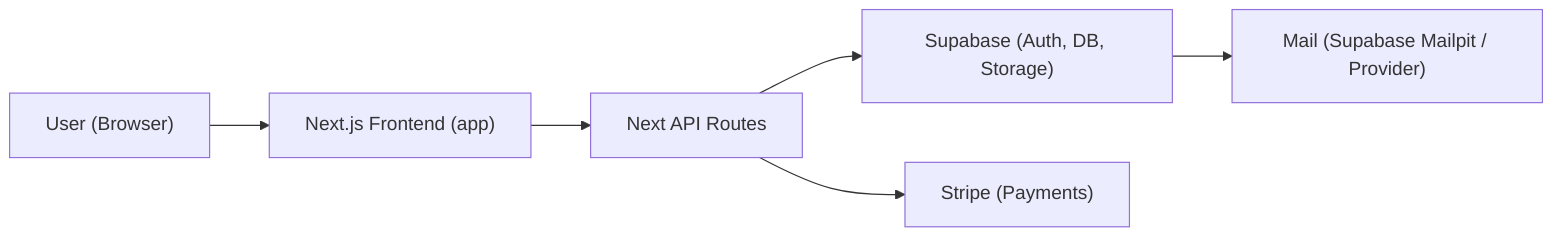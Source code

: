 flowchart LR
  Browser["User (Browser)"]
  Next["Next.js Frontend (app)"]
  API["Next API Routes"]
  Supa["Supabase (Auth, DB, Storage)"]
  Stripe["Stripe (Payments)"]
  Email["Mail (Supabase Mailpit / Provider)"]

  Browser --> Next
  Next --> API
  API --> Supa
  API --> Stripe
  Supa --> Email